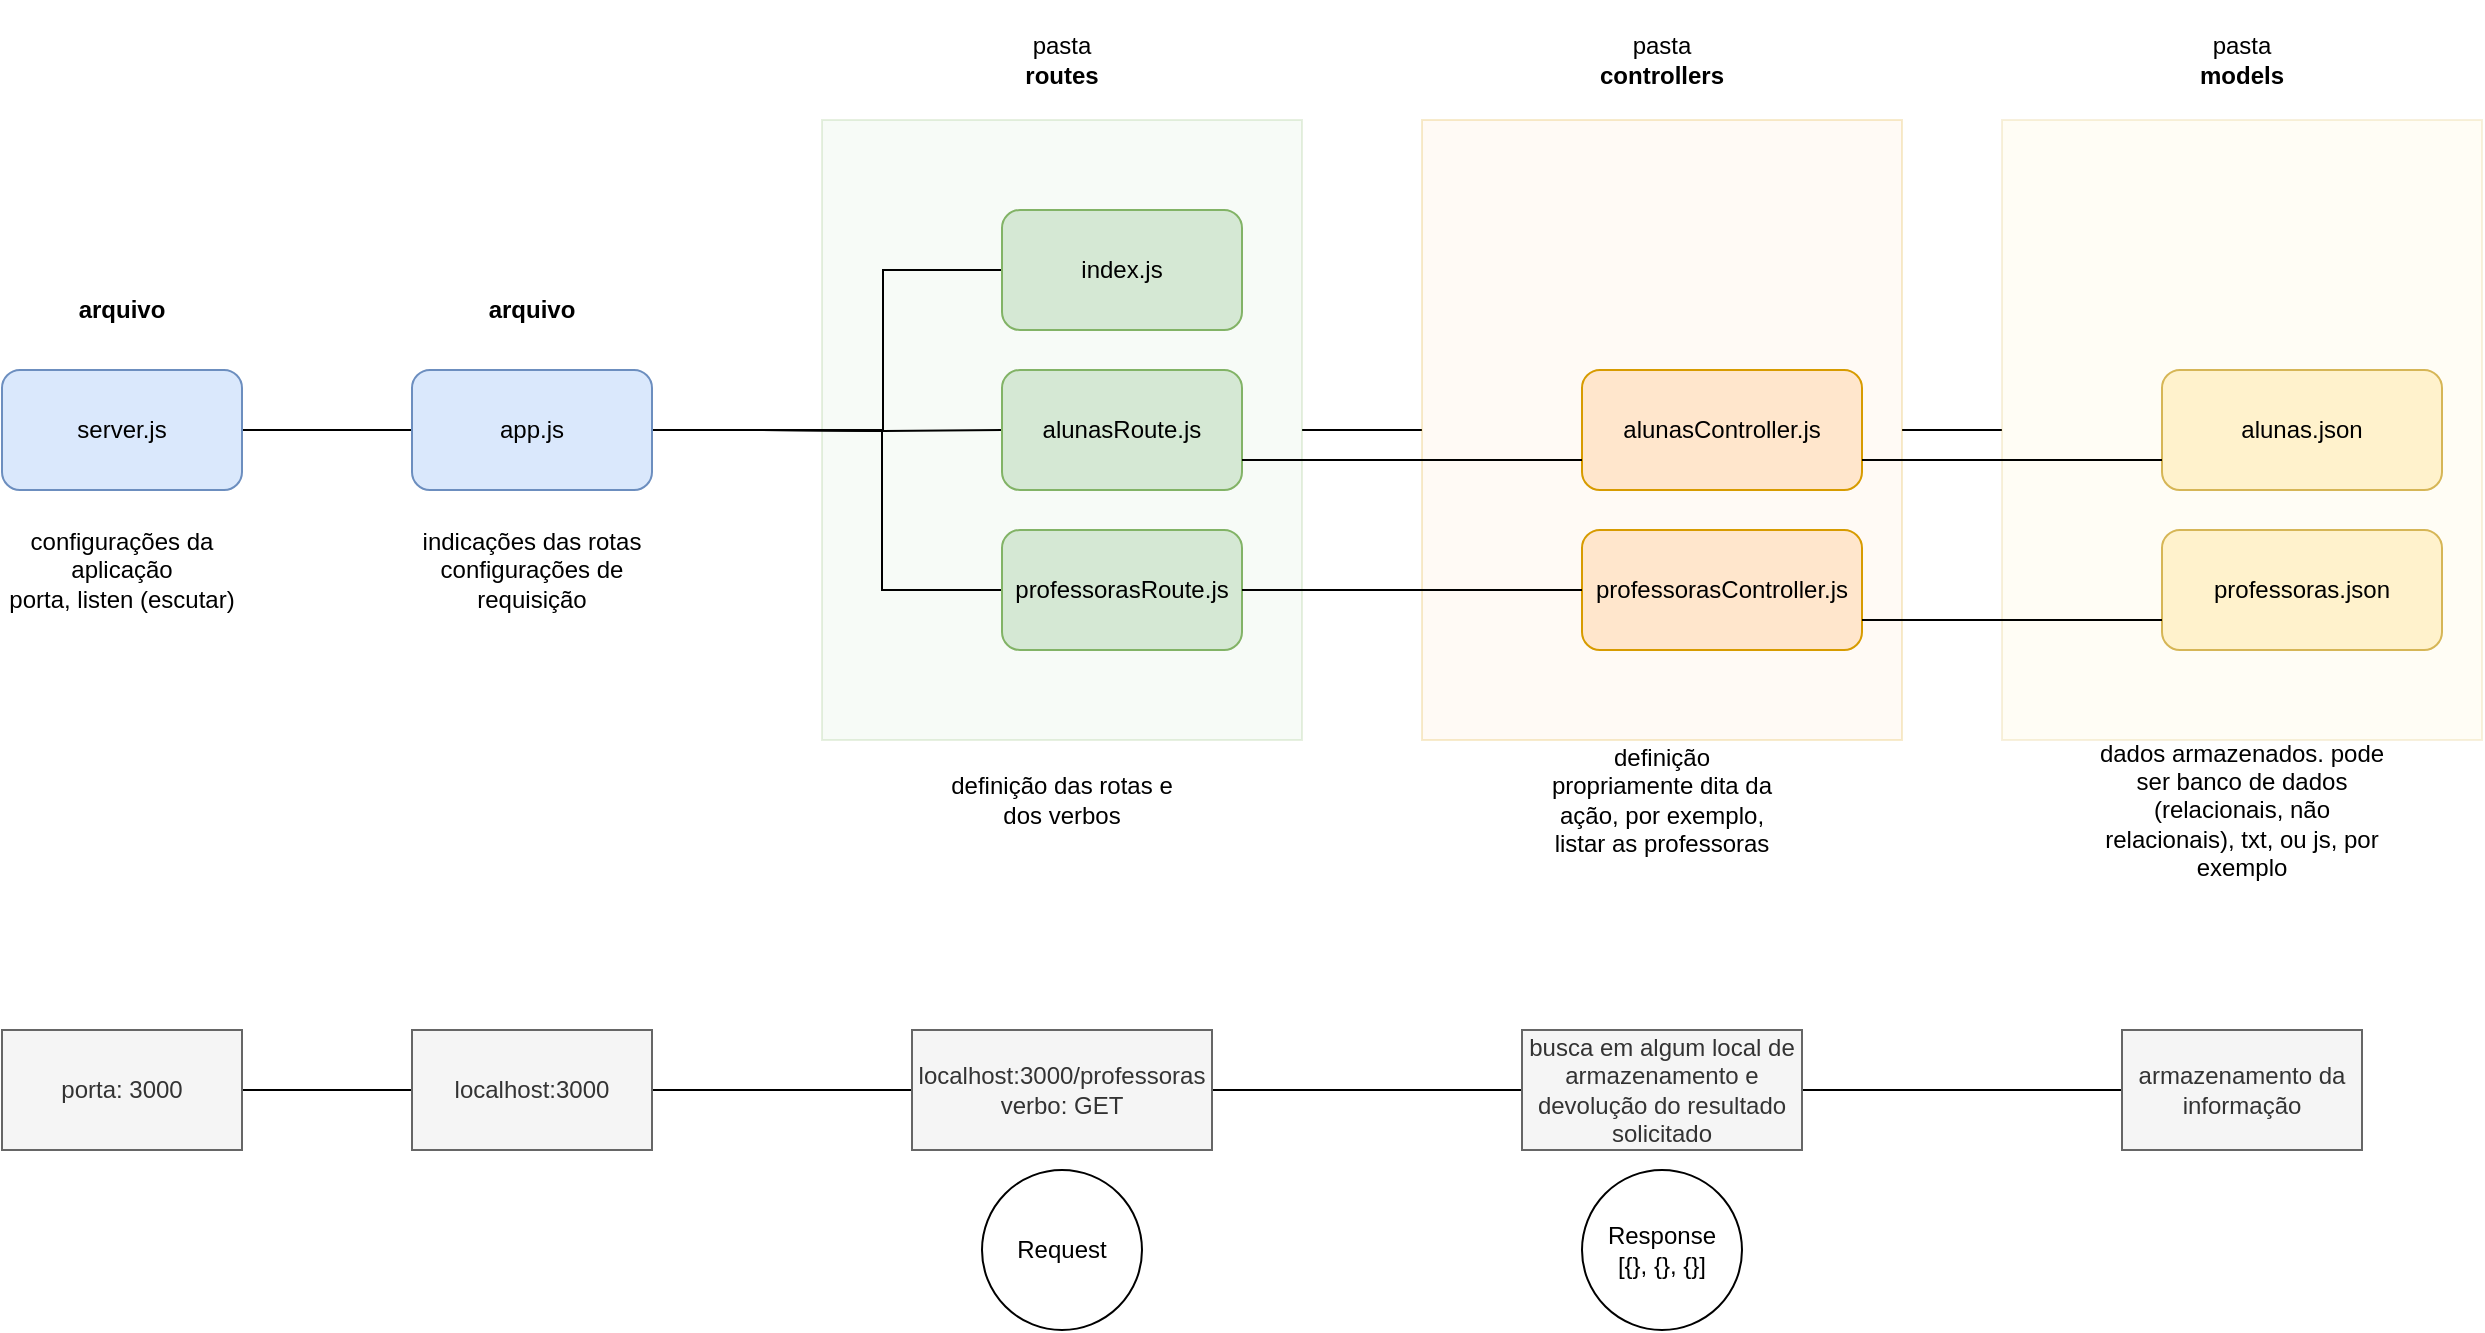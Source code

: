 <mxfile version="12.1.3" type="device" pages="1"><diagram id="rnd-l2JrTO5FgPm_XvFe" name="Page-1"><mxGraphModel dx="1422" dy="772" grid="1" gridSize="10" guides="1" tooltips="1" connect="1" arrows="1" fold="1" page="1" pageScale="1" pageWidth="1169" pageHeight="827" math="0" shadow="0"><root><mxCell id="0"/><mxCell id="1" parent="0"/><mxCell id="oxJezTG07iVKqgHAKXcd-31" style="edgeStyle=orthogonalEdgeStyle;rounded=0;orthogonalLoop=1;jettySize=auto;html=1;entryX=0;entryY=0.5;entryDx=0;entryDy=0;endArrow=none;endFill=0;" parent="1" source="oxJezTG07iVKqgHAKXcd-13" target="oxJezTG07iVKqgHAKXcd-23" edge="1"><mxGeometry relative="1" as="geometry"/></mxCell><mxCell id="oxJezTG07iVKqgHAKXcd-13" value="" style="rounded=0;whiteSpace=wrap;html=1;fillColor=#d5e8d4;strokeColor=#82b366;opacity=20;" parent="1" vertex="1"><mxGeometry x="510" y="215" width="240" height="310" as="geometry"/></mxCell><mxCell id="oxJezTG07iVKqgHAKXcd-3" value="" style="edgeStyle=orthogonalEdgeStyle;rounded=0;orthogonalLoop=1;jettySize=auto;html=1;endArrow=none;endFill=0;" parent="1" source="oxJezTG07iVKqgHAKXcd-1" target="oxJezTG07iVKqgHAKXcd-2" edge="1"><mxGeometry relative="1" as="geometry"/></mxCell><mxCell id="oxJezTG07iVKqgHAKXcd-1" value="server.js" style="rounded=1;whiteSpace=wrap;html=1;fillColor=#dae8fc;strokeColor=#6c8ebf;" parent="1" vertex="1"><mxGeometry x="100" y="340" width="120" height="60" as="geometry"/></mxCell><mxCell id="oxJezTG07iVKqgHAKXcd-7" value="" style="edgeStyle=orthogonalEdgeStyle;rounded=0;orthogonalLoop=1;jettySize=auto;html=1;endArrow=none;endFill=0;entryX=0;entryY=0.5;entryDx=0;entryDy=0;" parent="1" target="oxJezTG07iVKqgHAKXcd-6" edge="1"><mxGeometry relative="1" as="geometry"><mxPoint x="480" y="370" as="sourcePoint"/></mxGeometry></mxCell><mxCell id="oxJezTG07iVKqgHAKXcd-11" style="edgeStyle=orthogonalEdgeStyle;rounded=0;orthogonalLoop=1;jettySize=auto;html=1;entryX=0;entryY=0.5;entryDx=0;entryDy=0;endArrow=none;endFill=0;" parent="1" target="oxJezTG07iVKqgHAKXcd-9" edge="1"><mxGeometry relative="1" as="geometry"><mxPoint x="480" y="370" as="sourcePoint"/></mxGeometry></mxCell><mxCell id="oxJezTG07iVKqgHAKXcd-12" style="edgeStyle=orthogonalEdgeStyle;rounded=0;orthogonalLoop=1;jettySize=auto;html=1;entryX=0;entryY=0.5;entryDx=0;entryDy=0;endArrow=none;endFill=0;exitX=1;exitY=0.5;exitDx=0;exitDy=0;" parent="1" source="oxJezTG07iVKqgHAKXcd-2" target="oxJezTG07iVKqgHAKXcd-10" edge="1"><mxGeometry relative="1" as="geometry"><mxPoint x="480" y="370" as="sourcePoint"/><Array as="points"><mxPoint x="540" y="370"/><mxPoint x="540" y="450"/></Array></mxGeometry></mxCell><mxCell id="oxJezTG07iVKqgHAKXcd-2" value="app.js" style="rounded=1;whiteSpace=wrap;html=1;fillColor=#dae8fc;strokeColor=#6c8ebf;" parent="1" vertex="1"><mxGeometry x="305" y="340" width="120" height="60" as="geometry"/></mxCell><mxCell id="oxJezTG07iVKqgHAKXcd-6" value="index.js" style="rounded=1;whiteSpace=wrap;html=1;fillColor=#d5e8d4;strokeColor=#82b366;" parent="1" vertex="1"><mxGeometry x="600" y="260" width="120" height="60" as="geometry"/></mxCell><mxCell id="oxJezTG07iVKqgHAKXcd-4" value="configurações da aplicação&lt;br&gt;porta, listen (escutar)" style="text;html=1;strokeColor=none;fillColor=none;align=center;verticalAlign=middle;whiteSpace=wrap;rounded=0;" parent="1" vertex="1"><mxGeometry x="100" y="410" width="120" height="60" as="geometry"/></mxCell><mxCell id="oxJezTG07iVKqgHAKXcd-5" value="indicações das rotas&lt;br&gt;configurações de requisição" style="text;html=1;strokeColor=none;fillColor=none;align=center;verticalAlign=middle;whiteSpace=wrap;rounded=0;" parent="1" vertex="1"><mxGeometry x="305" y="410" width="120" height="60" as="geometry"/></mxCell><mxCell id="oxJezTG07iVKqgHAKXcd-9" value="alunasRoute.js" style="rounded=1;whiteSpace=wrap;html=1;fillColor=#d5e8d4;strokeColor=#82b366;" parent="1" vertex="1"><mxGeometry x="600" y="340" width="120" height="60" as="geometry"/></mxCell><mxCell id="oxJezTG07iVKqgHAKXcd-10" value="professorasRoute.js" style="rounded=1;whiteSpace=wrap;html=1;fillColor=#d5e8d4;strokeColor=#82b366;" parent="1" vertex="1"><mxGeometry x="600" y="420" width="120" height="60" as="geometry"/></mxCell><mxCell id="oxJezTG07iVKqgHAKXcd-14" value="pasta&lt;br&gt;&lt;b&gt;routes&lt;/b&gt;" style="text;html=1;strokeColor=none;fillColor=none;align=center;verticalAlign=middle;whiteSpace=wrap;rounded=0;" parent="1" vertex="1"><mxGeometry x="570" y="155" width="120" height="60" as="geometry"/></mxCell><mxCell id="oxJezTG07iVKqgHAKXcd-15" value="&lt;b&gt;arquivo&lt;/b&gt;" style="text;html=1;strokeColor=none;fillColor=none;align=center;verticalAlign=middle;whiteSpace=wrap;rounded=0;" parent="1" vertex="1"><mxGeometry x="100" y="280" width="120" height="60" as="geometry"/></mxCell><mxCell id="oxJezTG07iVKqgHAKXcd-16" value="&lt;b&gt;arquivo&lt;/b&gt;" style="text;html=1;strokeColor=none;fillColor=none;align=center;verticalAlign=middle;whiteSpace=wrap;rounded=0;" parent="1" vertex="1"><mxGeometry x="305" y="280" width="120" height="60" as="geometry"/></mxCell><mxCell id="oxJezTG07iVKqgHAKXcd-44" style="edgeStyle=orthogonalEdgeStyle;rounded=0;orthogonalLoop=1;jettySize=auto;html=1;endArrow=none;endFill=0;" parent="1" source="oxJezTG07iVKqgHAKXcd-19" target="oxJezTG07iVKqgHAKXcd-20" edge="1"><mxGeometry relative="1" as="geometry"/></mxCell><mxCell id="oxJezTG07iVKqgHAKXcd-19" value="porta: 3000" style="text;html=1;strokeColor=#666666;fillColor=#f5f5f5;align=center;verticalAlign=middle;whiteSpace=wrap;rounded=0;fontColor=#333333;" parent="1" vertex="1"><mxGeometry x="100" y="670" width="120" height="60" as="geometry"/></mxCell><mxCell id="oxJezTG07iVKqgHAKXcd-45" style="edgeStyle=orthogonalEdgeStyle;rounded=0;orthogonalLoop=1;jettySize=auto;html=1;endArrow=none;endFill=0;" parent="1" source="oxJezTG07iVKqgHAKXcd-20" target="oxJezTG07iVKqgHAKXcd-22" edge="1"><mxGeometry relative="1" as="geometry"/></mxCell><mxCell id="oxJezTG07iVKqgHAKXcd-20" value="localhost:3000" style="text;html=1;strokeColor=#666666;fillColor=#f5f5f5;align=center;verticalAlign=middle;whiteSpace=wrap;rounded=0;fontColor=#333333;" parent="1" vertex="1"><mxGeometry x="305" y="670" width="120" height="60" as="geometry"/></mxCell><mxCell id="oxJezTG07iVKqgHAKXcd-21" value="definição das rotas e dos verbos" style="text;html=1;strokeColor=none;fillColor=none;align=center;verticalAlign=middle;whiteSpace=wrap;rounded=0;" parent="1" vertex="1"><mxGeometry x="570" y="525" width="120" height="60" as="geometry"/></mxCell><mxCell id="oxJezTG07iVKqgHAKXcd-46" style="edgeStyle=orthogonalEdgeStyle;rounded=0;orthogonalLoop=1;jettySize=auto;html=1;entryX=0;entryY=0.5;entryDx=0;entryDy=0;endArrow=none;endFill=0;" parent="1" source="oxJezTG07iVKqgHAKXcd-22" target="oxJezTG07iVKqgHAKXcd-33" edge="1"><mxGeometry relative="1" as="geometry"/></mxCell><mxCell id="oxJezTG07iVKqgHAKXcd-22" value="localhost:3000/professoras&lt;br&gt;verbo: GET" style="text;html=1;strokeColor=#666666;fillColor=#f5f5f5;align=center;verticalAlign=middle;whiteSpace=wrap;rounded=0;fontColor=#333333;" parent="1" vertex="1"><mxGeometry x="555" y="670" width="150" height="60" as="geometry"/></mxCell><mxCell id="oxJezTG07iVKqgHAKXcd-39" style="edgeStyle=orthogonalEdgeStyle;rounded=0;orthogonalLoop=1;jettySize=auto;html=1;entryX=0;entryY=0.5;entryDx=0;entryDy=0;endArrow=none;endFill=0;" parent="1" source="oxJezTG07iVKqgHAKXcd-23" target="oxJezTG07iVKqgHAKXcd-35" edge="1"><mxGeometry relative="1" as="geometry"/></mxCell><mxCell id="oxJezTG07iVKqgHAKXcd-23" value="" style="rounded=0;whiteSpace=wrap;html=1;fillColor=#ffe6cc;strokeColor=#d79b00;opacity=20;" parent="1" vertex="1"><mxGeometry x="810" y="215" width="240" height="310" as="geometry"/></mxCell><mxCell id="oxJezTG07iVKqgHAKXcd-27" value="alunasController.js" style="rounded=1;whiteSpace=wrap;html=1;fillColor=#ffe6cc;strokeColor=#d79b00;" parent="1" vertex="1"><mxGeometry x="890" y="340" width="140" height="60" as="geometry"/></mxCell><mxCell id="oxJezTG07iVKqgHAKXcd-28" value="professorasController.js" style="rounded=1;whiteSpace=wrap;html=1;fillColor=#ffe6cc;strokeColor=#d79b00;" parent="1" vertex="1"><mxGeometry x="890" y="420" width="140" height="60" as="geometry"/></mxCell><mxCell id="oxJezTG07iVKqgHAKXcd-29" value="pasta&lt;br&gt;&lt;b&gt;controllers&lt;/b&gt;" style="text;html=1;strokeColor=none;fillColor=none;align=center;verticalAlign=middle;whiteSpace=wrap;rounded=0;" parent="1" vertex="1"><mxGeometry x="870" y="155" width="120" height="60" as="geometry"/></mxCell><mxCell id="oxJezTG07iVKqgHAKXcd-30" value="definição propriamente dita da ação, por exemplo, listar as professoras" style="text;html=1;strokeColor=none;fillColor=none;align=center;verticalAlign=middle;whiteSpace=wrap;rounded=0;" parent="1" vertex="1"><mxGeometry x="870" y="525" width="120" height="60" as="geometry"/></mxCell><mxCell id="oxJezTG07iVKqgHAKXcd-32" style="edgeStyle=orthogonalEdgeStyle;rounded=0;orthogonalLoop=1;jettySize=auto;html=1;entryX=0;entryY=0.5;entryDx=0;entryDy=0;endArrow=none;endFill=0;exitX=1;exitY=0.5;exitDx=0;exitDy=0;" parent="1" source="oxJezTG07iVKqgHAKXcd-10" target="oxJezTG07iVKqgHAKXcd-28" edge="1"><mxGeometry relative="1" as="geometry"><mxPoint x="740" y="590" as="sourcePoint"/><mxPoint x="800" y="590" as="targetPoint"/></mxGeometry></mxCell><mxCell id="oxJezTG07iVKqgHAKXcd-47" style="edgeStyle=orthogonalEdgeStyle;rounded=0;orthogonalLoop=1;jettySize=auto;html=1;endArrow=none;endFill=0;" parent="1" source="oxJezTG07iVKqgHAKXcd-33" target="oxJezTG07iVKqgHAKXcd-43" edge="1"><mxGeometry relative="1" as="geometry"/></mxCell><mxCell id="oxJezTG07iVKqgHAKXcd-33" value="busca em algum local de armazenamento e&lt;br&gt;devolução do resultado solicitado" style="text;html=1;strokeColor=#666666;fillColor=#f5f5f5;align=center;verticalAlign=middle;whiteSpace=wrap;rounded=0;fontColor=#333333;" parent="1" vertex="1"><mxGeometry x="860" y="670" width="140" height="60" as="geometry"/></mxCell><mxCell id="oxJezTG07iVKqgHAKXcd-34" style="edgeStyle=orthogonalEdgeStyle;rounded=0;orthogonalLoop=1;jettySize=auto;html=1;entryX=0;entryY=0.75;entryDx=0;entryDy=0;endArrow=none;endFill=0;exitX=1;exitY=0.75;exitDx=0;exitDy=0;" parent="1" source="oxJezTG07iVKqgHAKXcd-9" target="oxJezTG07iVKqgHAKXcd-27" edge="1"><mxGeometry relative="1" as="geometry"><mxPoint x="740" y="660" as="sourcePoint"/><mxPoint x="800" y="660" as="targetPoint"/></mxGeometry></mxCell><mxCell id="oxJezTG07iVKqgHAKXcd-35" value="" style="rounded=0;whiteSpace=wrap;html=1;fillColor=#fff2cc;strokeColor=#d6b656;opacity=20;" parent="1" vertex="1"><mxGeometry x="1100" y="215" width="240" height="310" as="geometry"/></mxCell><mxCell id="oxJezTG07iVKqgHAKXcd-36" value="alunas.json" style="rounded=1;whiteSpace=wrap;html=1;fillColor=#fff2cc;strokeColor=#d6b656;" parent="1" vertex="1"><mxGeometry x="1180" y="340" width="140" height="60" as="geometry"/></mxCell><mxCell id="oxJezTG07iVKqgHAKXcd-37" value="professoras.json" style="rounded=1;whiteSpace=wrap;html=1;fillColor=#fff2cc;strokeColor=#d6b656;" parent="1" vertex="1"><mxGeometry x="1180" y="420" width="140" height="60" as="geometry"/></mxCell><mxCell id="oxJezTG07iVKqgHAKXcd-38" value="pasta&lt;br&gt;&lt;b&gt;models&lt;/b&gt;" style="text;html=1;strokeColor=none;fillColor=none;align=center;verticalAlign=middle;whiteSpace=wrap;rounded=0;" parent="1" vertex="1"><mxGeometry x="1160" y="155" width="120" height="60" as="geometry"/></mxCell><mxCell id="oxJezTG07iVKqgHAKXcd-40" style="edgeStyle=orthogonalEdgeStyle;rounded=0;orthogonalLoop=1;jettySize=auto;html=1;entryX=0;entryY=0.75;entryDx=0;entryDy=0;endArrow=none;endFill=0;exitX=1;exitY=0.75;exitDx=0;exitDy=0;" parent="1" source="oxJezTG07iVKqgHAKXcd-27" target="oxJezTG07iVKqgHAKXcd-36" edge="1"><mxGeometry relative="1" as="geometry"><mxPoint x="1095" y="550" as="sourcePoint"/><mxPoint x="1265" y="550" as="targetPoint"/></mxGeometry></mxCell><mxCell id="oxJezTG07iVKqgHAKXcd-41" style="edgeStyle=orthogonalEdgeStyle;rounded=0;orthogonalLoop=1;jettySize=auto;html=1;entryX=0;entryY=0.75;entryDx=0;entryDy=0;endArrow=none;endFill=0;exitX=1;exitY=0.75;exitDx=0;exitDy=0;" parent="1" source="oxJezTG07iVKqgHAKXcd-28" target="oxJezTG07iVKqgHAKXcd-37" edge="1"><mxGeometry relative="1" as="geometry"><mxPoint x="1040" y="570" as="sourcePoint"/><mxPoint x="1190" y="570" as="targetPoint"/></mxGeometry></mxCell><mxCell id="oxJezTG07iVKqgHAKXcd-42" value="dados armazenados. pode ser banco de dados (relacionais, não relacionais), txt, ou js, por exemplo" style="text;html=1;strokeColor=none;fillColor=none;align=center;verticalAlign=middle;whiteSpace=wrap;rounded=0;" parent="1" vertex="1"><mxGeometry x="1145" y="525" width="150" height="70" as="geometry"/></mxCell><mxCell id="oxJezTG07iVKqgHAKXcd-43" value="armazenamento da informação" style="text;html=1;strokeColor=#666666;fillColor=#f5f5f5;align=center;verticalAlign=middle;whiteSpace=wrap;rounded=0;fontColor=#333333;" parent="1" vertex="1"><mxGeometry x="1160" y="670" width="120" height="60" as="geometry"/></mxCell><mxCell id="Yfx6hUlvovidtxRubP6E-2" value="Request" style="ellipse;whiteSpace=wrap;html=1;aspect=fixed;" vertex="1" parent="1"><mxGeometry x="590" y="740" width="80" height="80" as="geometry"/></mxCell><mxCell id="Yfx6hUlvovidtxRubP6E-3" value="Response&lt;br&gt;[{}, {}, {}]" style="ellipse;whiteSpace=wrap;html=1;aspect=fixed;" vertex="1" parent="1"><mxGeometry x="890" y="740" width="80" height="80" as="geometry"/></mxCell></root></mxGraphModel></diagram></mxfile>